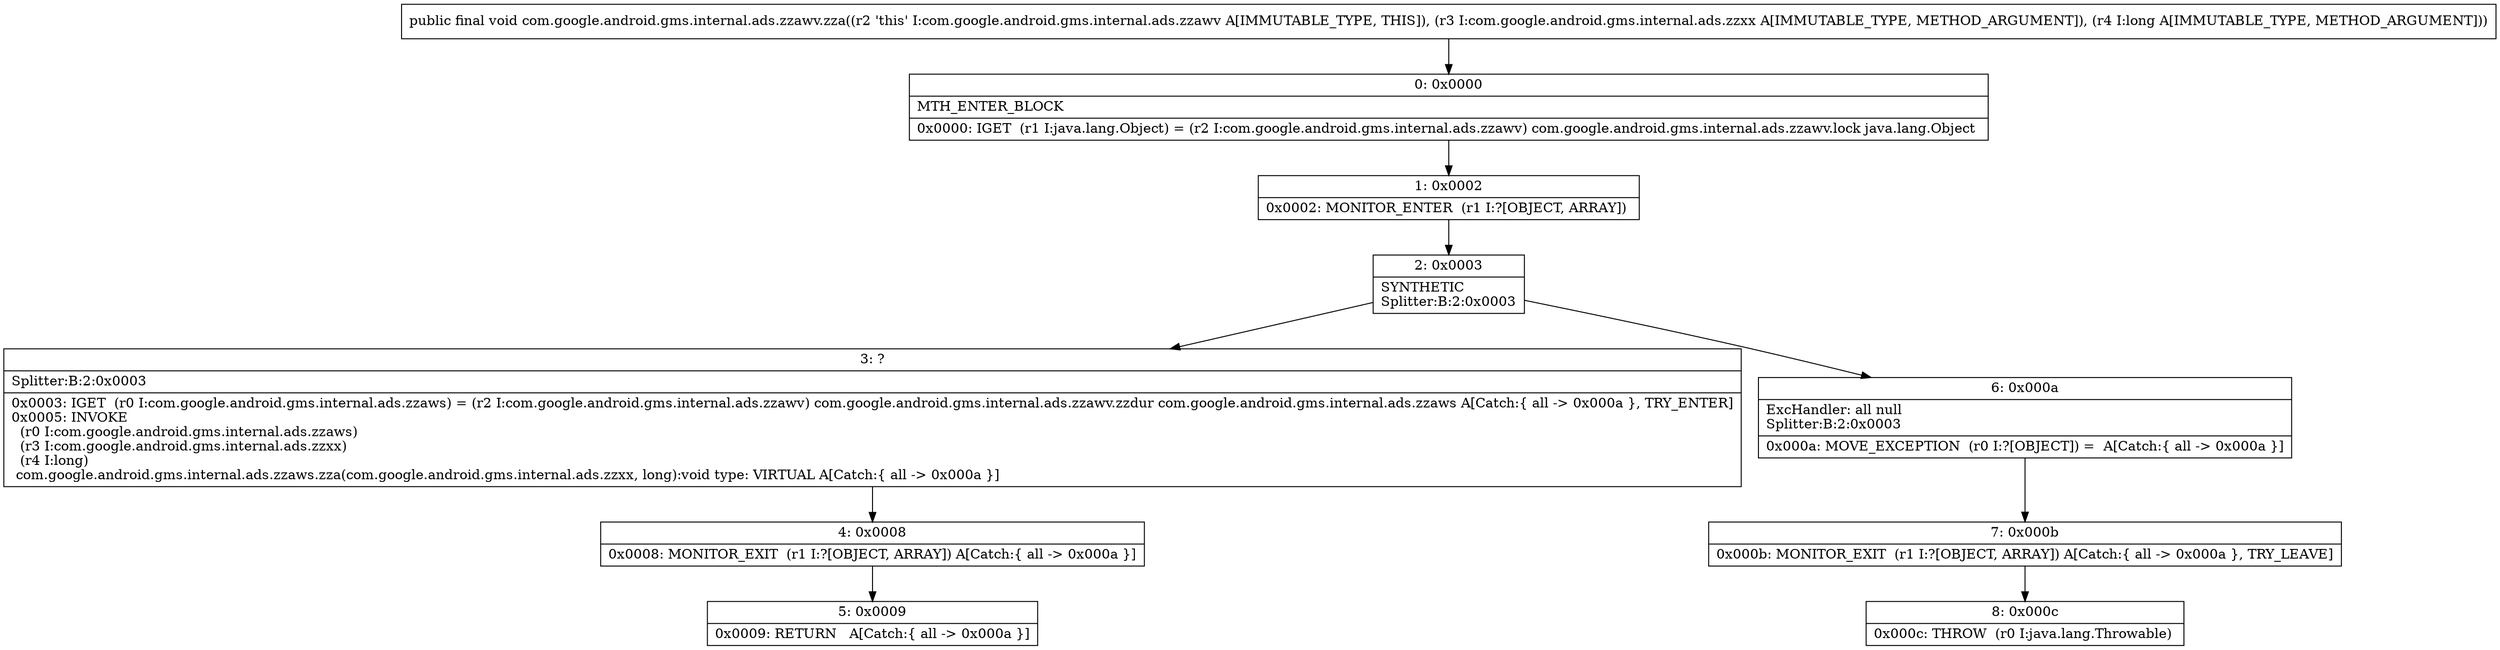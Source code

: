 digraph "CFG forcom.google.android.gms.internal.ads.zzawv.zza(Lcom\/google\/android\/gms\/internal\/ads\/zzxx;J)V" {
Node_0 [shape=record,label="{0\:\ 0x0000|MTH_ENTER_BLOCK\l|0x0000: IGET  (r1 I:java.lang.Object) = (r2 I:com.google.android.gms.internal.ads.zzawv) com.google.android.gms.internal.ads.zzawv.lock java.lang.Object \l}"];
Node_1 [shape=record,label="{1\:\ 0x0002|0x0002: MONITOR_ENTER  (r1 I:?[OBJECT, ARRAY]) \l}"];
Node_2 [shape=record,label="{2\:\ 0x0003|SYNTHETIC\lSplitter:B:2:0x0003\l}"];
Node_3 [shape=record,label="{3\:\ ?|Splitter:B:2:0x0003\l|0x0003: IGET  (r0 I:com.google.android.gms.internal.ads.zzaws) = (r2 I:com.google.android.gms.internal.ads.zzawv) com.google.android.gms.internal.ads.zzawv.zzdur com.google.android.gms.internal.ads.zzaws A[Catch:\{ all \-\> 0x000a \}, TRY_ENTER]\l0x0005: INVOKE  \l  (r0 I:com.google.android.gms.internal.ads.zzaws)\l  (r3 I:com.google.android.gms.internal.ads.zzxx)\l  (r4 I:long)\l com.google.android.gms.internal.ads.zzaws.zza(com.google.android.gms.internal.ads.zzxx, long):void type: VIRTUAL A[Catch:\{ all \-\> 0x000a \}]\l}"];
Node_4 [shape=record,label="{4\:\ 0x0008|0x0008: MONITOR_EXIT  (r1 I:?[OBJECT, ARRAY]) A[Catch:\{ all \-\> 0x000a \}]\l}"];
Node_5 [shape=record,label="{5\:\ 0x0009|0x0009: RETURN   A[Catch:\{ all \-\> 0x000a \}]\l}"];
Node_6 [shape=record,label="{6\:\ 0x000a|ExcHandler: all null\lSplitter:B:2:0x0003\l|0x000a: MOVE_EXCEPTION  (r0 I:?[OBJECT]) =  A[Catch:\{ all \-\> 0x000a \}]\l}"];
Node_7 [shape=record,label="{7\:\ 0x000b|0x000b: MONITOR_EXIT  (r1 I:?[OBJECT, ARRAY]) A[Catch:\{ all \-\> 0x000a \}, TRY_LEAVE]\l}"];
Node_8 [shape=record,label="{8\:\ 0x000c|0x000c: THROW  (r0 I:java.lang.Throwable) \l}"];
MethodNode[shape=record,label="{public final void com.google.android.gms.internal.ads.zzawv.zza((r2 'this' I:com.google.android.gms.internal.ads.zzawv A[IMMUTABLE_TYPE, THIS]), (r3 I:com.google.android.gms.internal.ads.zzxx A[IMMUTABLE_TYPE, METHOD_ARGUMENT]), (r4 I:long A[IMMUTABLE_TYPE, METHOD_ARGUMENT])) }"];
MethodNode -> Node_0;
Node_0 -> Node_1;
Node_1 -> Node_2;
Node_2 -> Node_3;
Node_2 -> Node_6;
Node_3 -> Node_4;
Node_4 -> Node_5;
Node_6 -> Node_7;
Node_7 -> Node_8;
}

